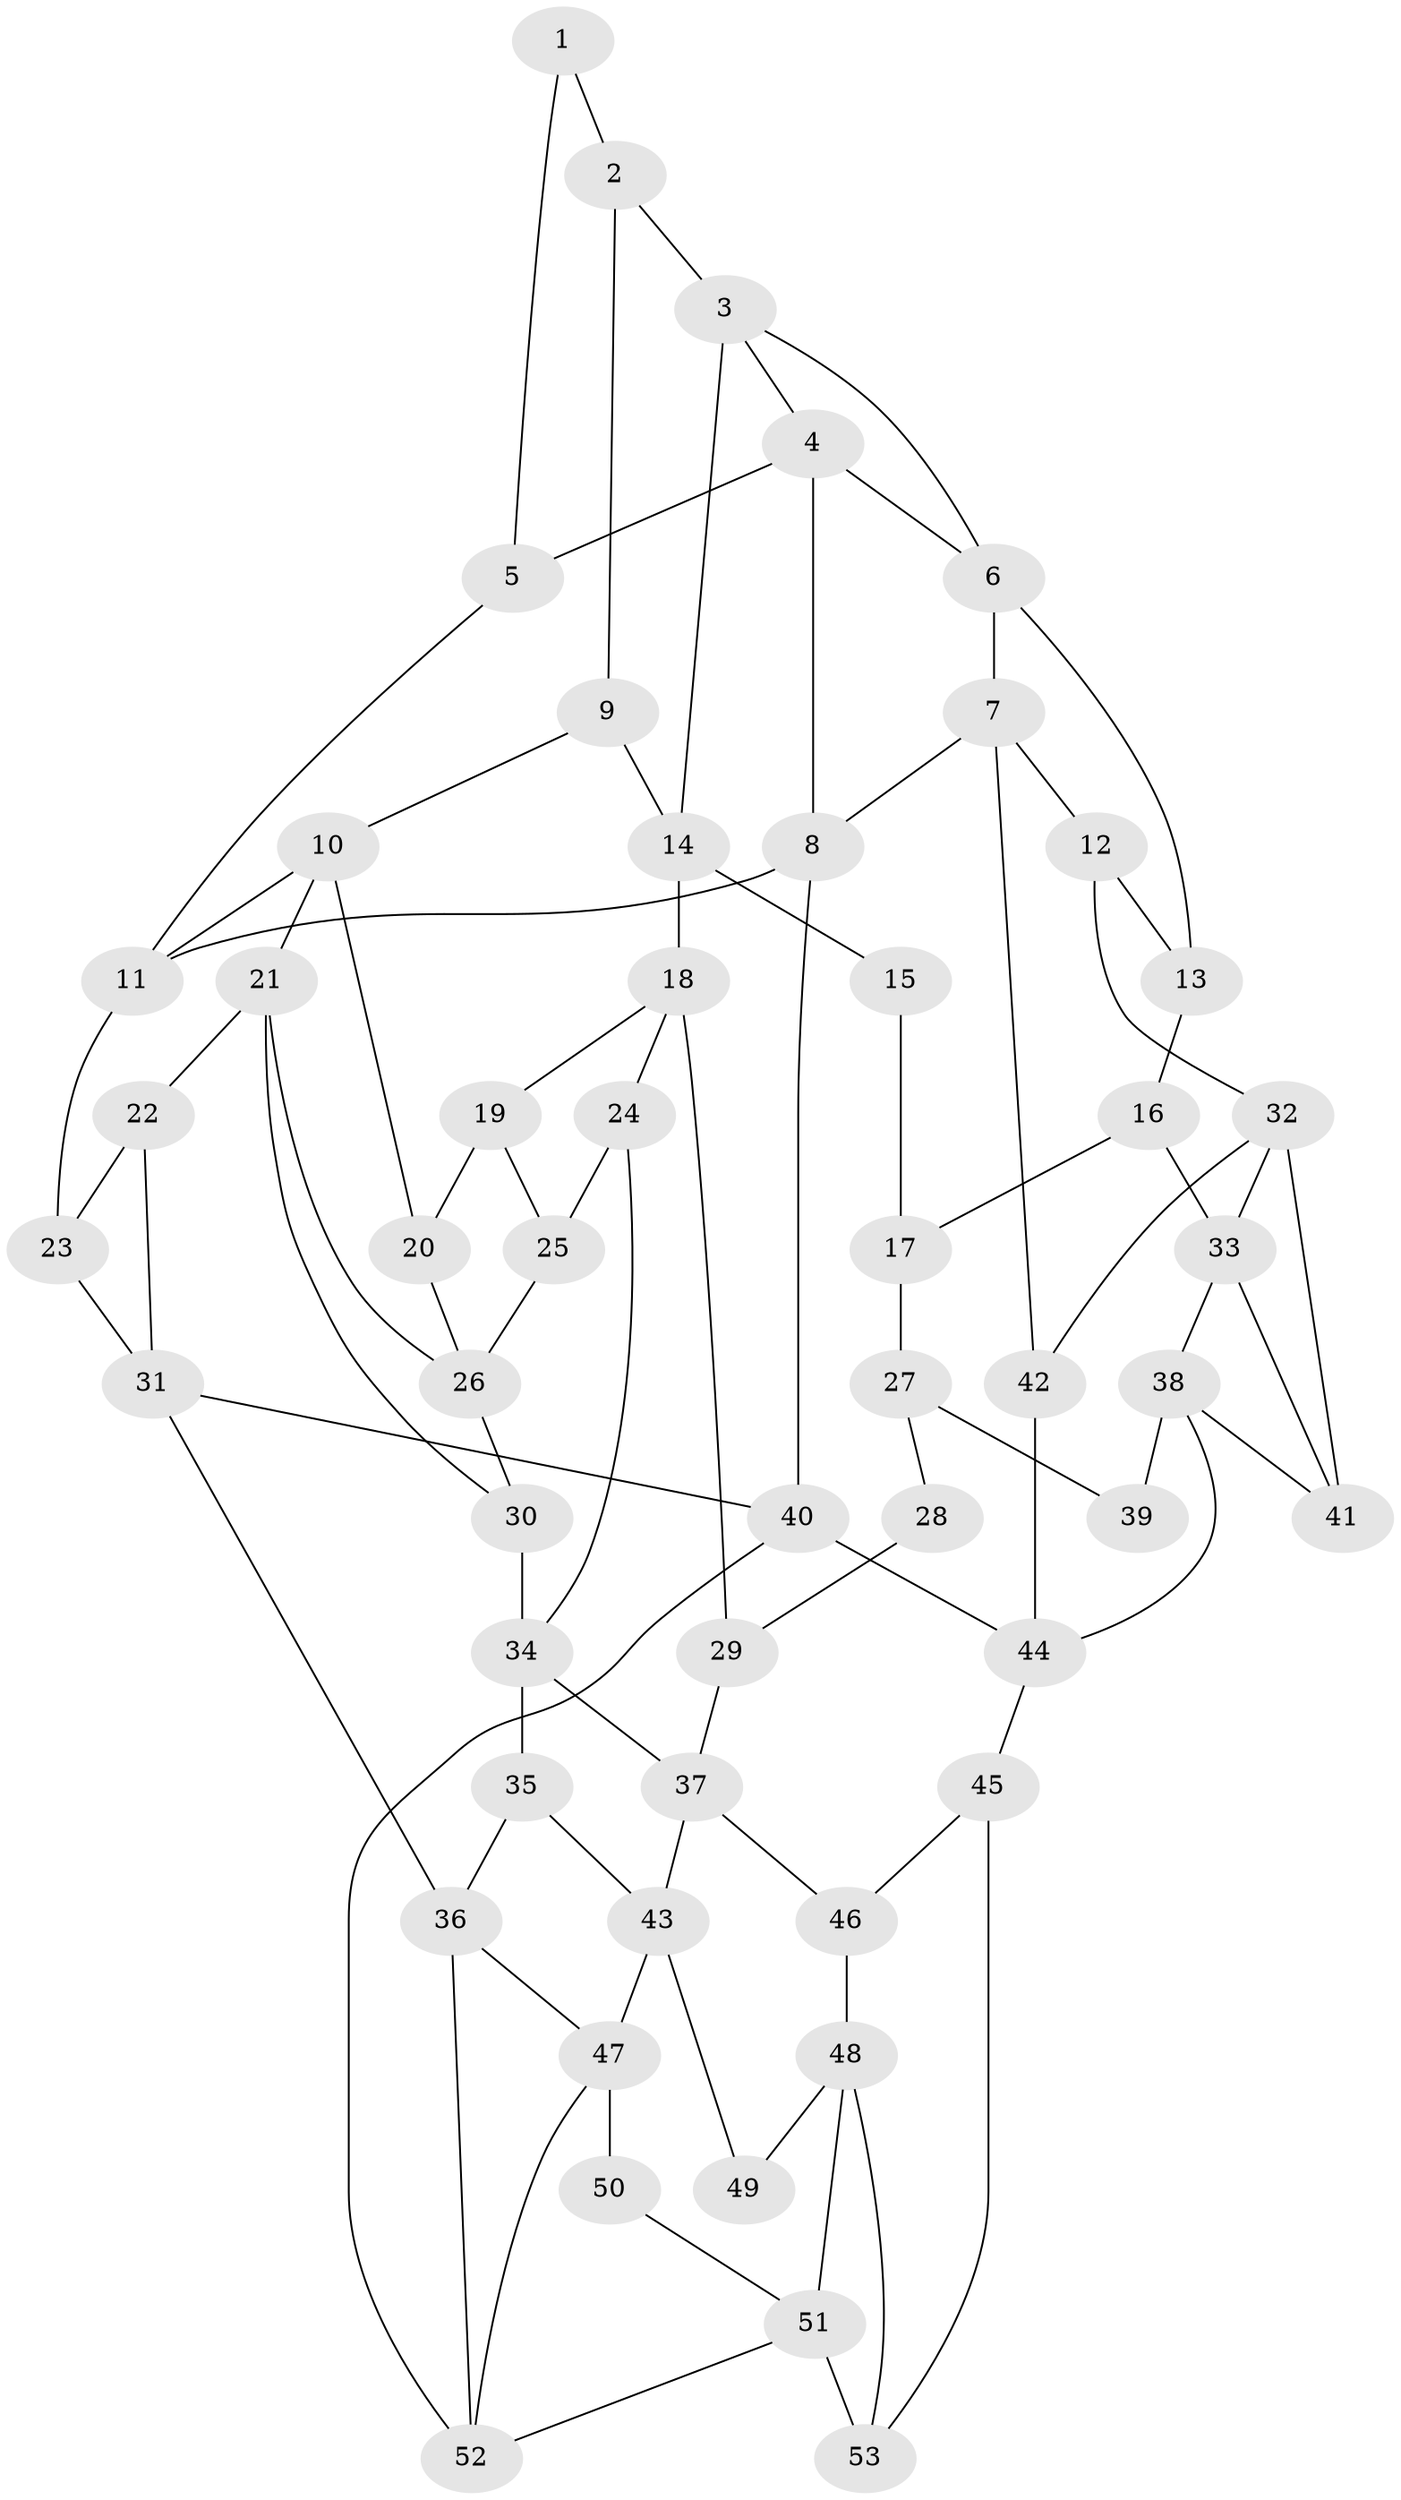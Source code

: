 // original degree distribution, {3: 0.015267175572519083, 5: 0.5343511450381679, 4: 0.2366412213740458, 6: 0.21374045801526717}
// Generated by graph-tools (version 1.1) at 2025/54/03/04/25 22:54:38]
// undirected, 53 vertices, 89 edges
graph export_dot {
  node [color=gray90,style=filled];
  1;
  2;
  3;
  4;
  5;
  6;
  7;
  8;
  9;
  10;
  11;
  12;
  13;
  14;
  15;
  16;
  17;
  18;
  19;
  20;
  21;
  22;
  23;
  24;
  25;
  26;
  27;
  28;
  29;
  30;
  31;
  32;
  33;
  34;
  35;
  36;
  37;
  38;
  39;
  40;
  41;
  42;
  43;
  44;
  45;
  46;
  47;
  48;
  49;
  50;
  51;
  52;
  53;
  1 -- 2 [weight=1.0];
  1 -- 5 [weight=1.0];
  2 -- 3 [weight=1.0];
  2 -- 9 [weight=1.0];
  3 -- 4 [weight=1.0];
  3 -- 6 [weight=1.0];
  3 -- 14 [weight=1.0];
  4 -- 5 [weight=1.0];
  4 -- 6 [weight=1.0];
  4 -- 8 [weight=1.0];
  5 -- 11 [weight=1.0];
  6 -- 7 [weight=1.0];
  6 -- 13 [weight=2.0];
  7 -- 8 [weight=1.0];
  7 -- 12 [weight=1.0];
  7 -- 42 [weight=1.0];
  8 -- 11 [weight=1.0];
  8 -- 40 [weight=1.0];
  9 -- 10 [weight=1.0];
  9 -- 14 [weight=1.0];
  10 -- 11 [weight=1.0];
  10 -- 20 [weight=1.0];
  10 -- 21 [weight=1.0];
  11 -- 23 [weight=2.0];
  12 -- 13 [weight=2.0];
  12 -- 32 [weight=1.0];
  13 -- 16 [weight=2.0];
  14 -- 15 [weight=2.0];
  14 -- 18 [weight=2.0];
  15 -- 17 [weight=2.0];
  16 -- 17 [weight=2.0];
  16 -- 33 [weight=1.0];
  17 -- 27 [weight=2.0];
  18 -- 19 [weight=1.0];
  18 -- 24 [weight=1.0];
  18 -- 29 [weight=1.0];
  19 -- 20 [weight=1.0];
  19 -- 25 [weight=1.0];
  20 -- 26 [weight=2.0];
  21 -- 22 [weight=2.0];
  21 -- 26 [weight=1.0];
  21 -- 30 [weight=1.0];
  22 -- 23 [weight=3.0];
  22 -- 31 [weight=1.0];
  23 -- 31 [weight=1.0];
  24 -- 25 [weight=2.0];
  24 -- 34 [weight=1.0];
  25 -- 26 [weight=2.0];
  26 -- 30 [weight=1.0];
  27 -- 28 [weight=2.0];
  27 -- 39 [weight=1.0];
  28 -- 29 [weight=2.0];
  29 -- 37 [weight=2.0];
  30 -- 34 [weight=1.0];
  31 -- 36 [weight=2.0];
  31 -- 40 [weight=1.0];
  32 -- 33 [weight=1.0];
  32 -- 41 [weight=2.0];
  32 -- 42 [weight=1.0];
  33 -- 38 [weight=1.0];
  33 -- 41 [weight=1.0];
  34 -- 35 [weight=1.0];
  34 -- 37 [weight=2.0];
  35 -- 36 [weight=1.0];
  35 -- 43 [weight=1.0];
  36 -- 47 [weight=1.0];
  36 -- 52 [weight=1.0];
  37 -- 43 [weight=1.0];
  37 -- 46 [weight=1.0];
  38 -- 39 [weight=2.0];
  38 -- 41 [weight=1.0];
  38 -- 44 [weight=2.0];
  40 -- 44 [weight=1.0];
  40 -- 52 [weight=1.0];
  42 -- 44 [weight=2.0];
  43 -- 47 [weight=2.0];
  43 -- 49 [weight=2.0];
  44 -- 45 [weight=2.0];
  45 -- 46 [weight=1.0];
  45 -- 53 [weight=2.0];
  46 -- 48 [weight=1.0];
  47 -- 50 [weight=2.0];
  47 -- 52 [weight=1.0];
  48 -- 49 [weight=1.0];
  48 -- 51 [weight=1.0];
  48 -- 53 [weight=1.0];
  50 -- 51 [weight=1.0];
  51 -- 52 [weight=1.0];
  51 -- 53 [weight=3.0];
}
